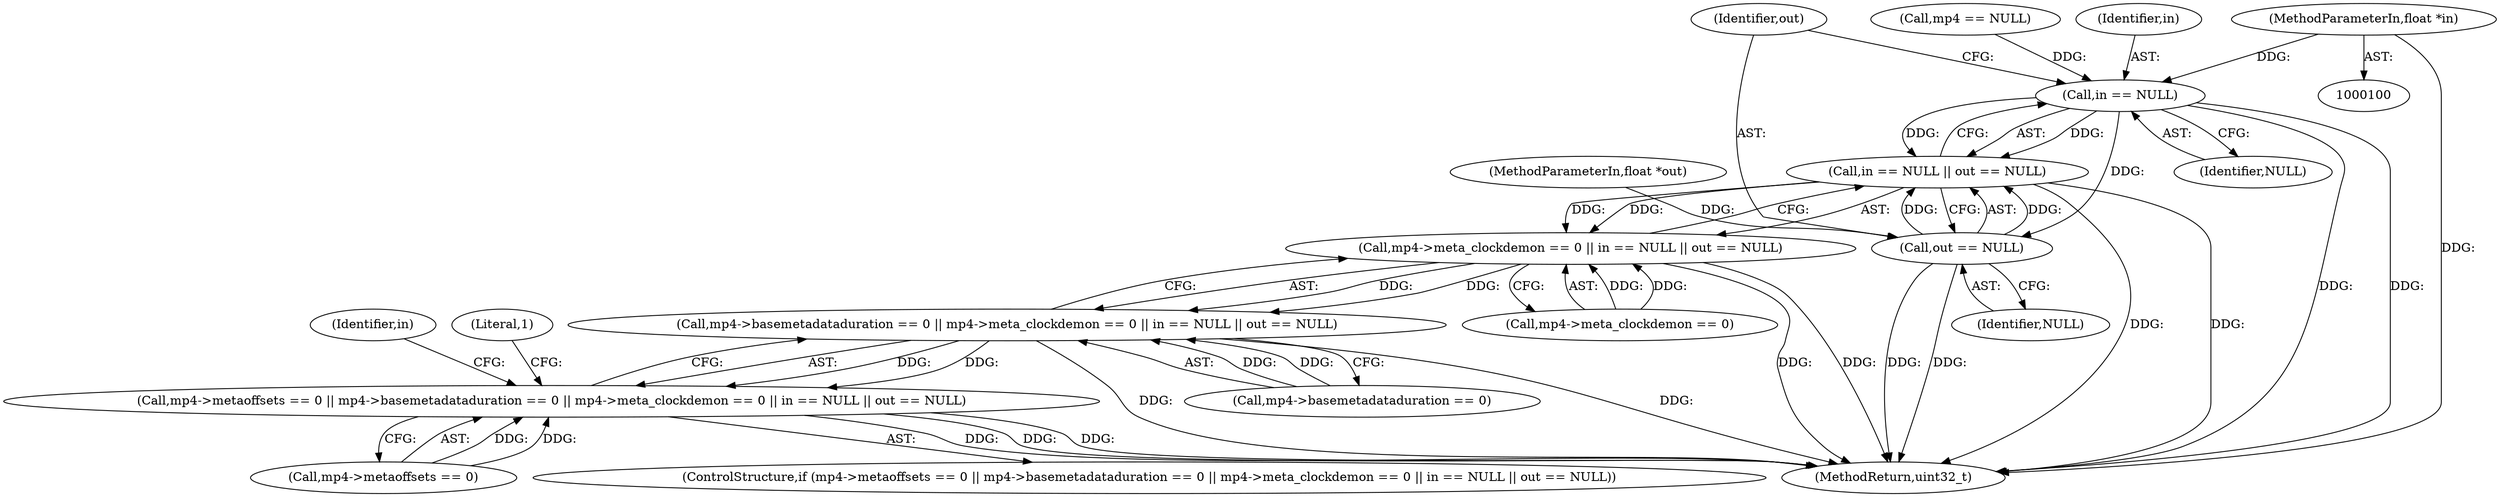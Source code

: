 digraph "1_gpmf-parser_341f12cd5b97ab419e53853ca00176457c9f1681_4@pointer" {
"1000103" [label="(MethodParameterIn,float *in)"];
"1000138" [label="(Call,in == NULL)"];
"1000137" [label="(Call,in == NULL || out == NULL)"];
"1000131" [label="(Call,mp4->meta_clockdemon == 0 || in == NULL || out == NULL)"];
"1000125" [label="(Call,mp4->basemetadataduration == 0 || mp4->meta_clockdemon == 0 || in == NULL || out == NULL)"];
"1000119" [label="(Call,mp4->metaoffsets == 0 || mp4->basemetadataduration == 0 || mp4->meta_clockdemon == 0 || in == NULL || out == NULL)"];
"1000141" [label="(Call,out == NULL)"];
"1000148" [label="(Identifier,in)"];
"1000190" [label="(MethodReturn,uint32_t)"];
"1000141" [label="(Call,out == NULL)"];
"1000139" [label="(Identifier,in)"];
"1000140" [label="(Identifier,NULL)"];
"1000137" [label="(Call,in == NULL || out == NULL)"];
"1000120" [label="(Call,mp4->metaoffsets == 0)"];
"1000131" [label="(Call,mp4->meta_clockdemon == 0 || in == NULL || out == NULL)"];
"1000103" [label="(MethodParameterIn,float *in)"];
"1000126" [label="(Call,mp4->basemetadataduration == 0)"];
"1000145" [label="(Literal,1)"];
"1000125" [label="(Call,mp4->basemetadataduration == 0 || mp4->meta_clockdemon == 0 || in == NULL || out == NULL)"];
"1000119" [label="(Call,mp4->metaoffsets == 0 || mp4->basemetadataduration == 0 || mp4->meta_clockdemon == 0 || in == NULL || out == NULL)"];
"1000138" [label="(Call,in == NULL)"];
"1000142" [label="(Identifier,out)"];
"1000104" [label="(MethodParameterIn,float *out)"];
"1000118" [label="(ControlStructure,if (mp4->metaoffsets == 0 || mp4->basemetadataduration == 0 || mp4->meta_clockdemon == 0 || in == NULL || out == NULL))"];
"1000113" [label="(Call,mp4 == NULL)"];
"1000132" [label="(Call,mp4->meta_clockdemon == 0)"];
"1000143" [label="(Identifier,NULL)"];
"1000103" -> "1000100"  [label="AST: "];
"1000103" -> "1000190"  [label="DDG: "];
"1000103" -> "1000138"  [label="DDG: "];
"1000138" -> "1000137"  [label="AST: "];
"1000138" -> "1000140"  [label="CFG: "];
"1000139" -> "1000138"  [label="AST: "];
"1000140" -> "1000138"  [label="AST: "];
"1000142" -> "1000138"  [label="CFG: "];
"1000137" -> "1000138"  [label="CFG: "];
"1000138" -> "1000190"  [label="DDG: "];
"1000138" -> "1000190"  [label="DDG: "];
"1000138" -> "1000137"  [label="DDG: "];
"1000138" -> "1000137"  [label="DDG: "];
"1000113" -> "1000138"  [label="DDG: "];
"1000138" -> "1000141"  [label="DDG: "];
"1000137" -> "1000131"  [label="AST: "];
"1000137" -> "1000141"  [label="CFG: "];
"1000141" -> "1000137"  [label="AST: "];
"1000131" -> "1000137"  [label="CFG: "];
"1000137" -> "1000190"  [label="DDG: "];
"1000137" -> "1000190"  [label="DDG: "];
"1000137" -> "1000131"  [label="DDG: "];
"1000137" -> "1000131"  [label="DDG: "];
"1000141" -> "1000137"  [label="DDG: "];
"1000141" -> "1000137"  [label="DDG: "];
"1000131" -> "1000125"  [label="AST: "];
"1000131" -> "1000132"  [label="CFG: "];
"1000132" -> "1000131"  [label="AST: "];
"1000125" -> "1000131"  [label="CFG: "];
"1000131" -> "1000190"  [label="DDG: "];
"1000131" -> "1000190"  [label="DDG: "];
"1000131" -> "1000125"  [label="DDG: "];
"1000131" -> "1000125"  [label="DDG: "];
"1000132" -> "1000131"  [label="DDG: "];
"1000132" -> "1000131"  [label="DDG: "];
"1000125" -> "1000119"  [label="AST: "];
"1000125" -> "1000126"  [label="CFG: "];
"1000126" -> "1000125"  [label="AST: "];
"1000119" -> "1000125"  [label="CFG: "];
"1000125" -> "1000190"  [label="DDG: "];
"1000125" -> "1000190"  [label="DDG: "];
"1000125" -> "1000119"  [label="DDG: "];
"1000125" -> "1000119"  [label="DDG: "];
"1000126" -> "1000125"  [label="DDG: "];
"1000126" -> "1000125"  [label="DDG: "];
"1000119" -> "1000118"  [label="AST: "];
"1000119" -> "1000120"  [label="CFG: "];
"1000120" -> "1000119"  [label="AST: "];
"1000145" -> "1000119"  [label="CFG: "];
"1000148" -> "1000119"  [label="CFG: "];
"1000119" -> "1000190"  [label="DDG: "];
"1000119" -> "1000190"  [label="DDG: "];
"1000119" -> "1000190"  [label="DDG: "];
"1000120" -> "1000119"  [label="DDG: "];
"1000120" -> "1000119"  [label="DDG: "];
"1000141" -> "1000143"  [label="CFG: "];
"1000142" -> "1000141"  [label="AST: "];
"1000143" -> "1000141"  [label="AST: "];
"1000141" -> "1000190"  [label="DDG: "];
"1000141" -> "1000190"  [label="DDG: "];
"1000104" -> "1000141"  [label="DDG: "];
}
